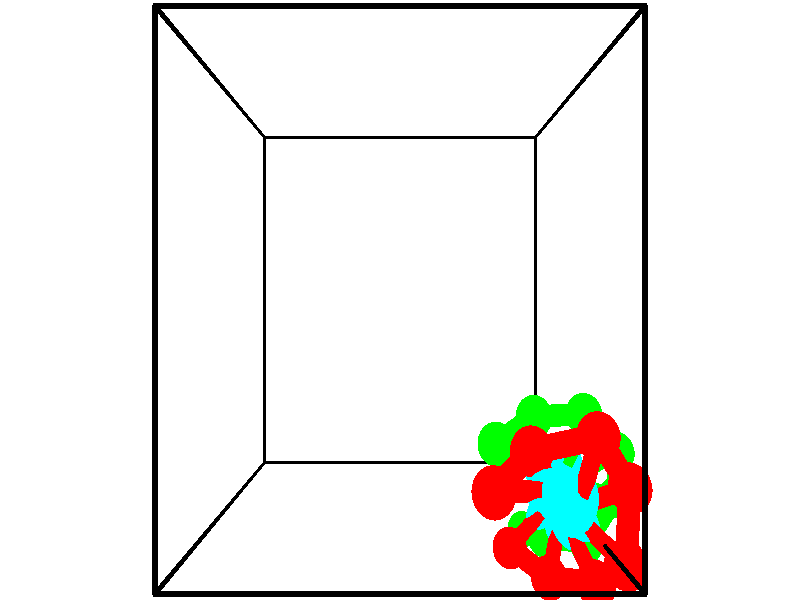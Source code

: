 // switches for output
#declare DRAW_BASES = 1; // possible values are 0, 1; only relevant for DNA ribbons
#declare DRAW_BASES_TYPE = 3; // possible values are 1, 2, 3; only relevant for DNA ribbons
#declare DRAW_FOG = 0; // set to 1 to enable fog

#include "colors.inc"

#include "transforms.inc"
background { rgb <1, 1, 1>}

#default {
   normal{
       ripples 0.25
       frequency 0.20
       turbulence 0.2
       lambda 5
   }
	finish {
		phong 0.1
		phong_size 40.
	}
}

// original window dimensions: 1024x640


// camera settings

camera {
	sky <-0, 1, 0>
	up <-0, 1, 0>
	right 1.6 * <1, 0, 0>
	location <2.5, 2.5, 11.1562>
	look_at <2.5, 2.5, 2.5>
	direction <0, 0, -8.6562>
	angle 67.0682
}


# declare cpy_camera_pos = <2.5, 2.5, 11.1562>;
# if (DRAW_FOG = 1)
fog {
	fog_type 2
	up vnormalize(cpy_camera_pos)
	color rgbt<1,1,1,0.3>
	distance 1e-5
	fog_alt 3e-3
	fog_offset 4
}
# end


// LIGHTS

# declare lum = 6;
global_settings {
	ambient_light rgb lum * <0.05, 0.05, 0.05>
	max_trace_level 15
}# declare cpy_direct_light_amount = 0.25;
light_source
{	1000 * <-1, -1, 1>,
	rgb lum * cpy_direct_light_amount
	parallel
}

light_source
{	1000 * <1, 1, -1>,
	rgb lum * cpy_direct_light_amount
	parallel
}

// strand 0

// nucleotide -1

// particle -1
sphere {
	<3.555123, 0.695711, 4.372171> 0.250000
	pigment { color rgbt <1,0,0,0> }
	no_shadow
}
cylinder {
	<3.860518, 0.769386, 4.619772>,  <4.043754, 0.813591, 4.768332>, 0.100000
	pigment { color rgbt <1,0,0,0> }
	no_shadow
}
cylinder {
	<3.860518, 0.769386, 4.619772>,  <3.555123, 0.695711, 4.372171>, 0.100000
	pigment { color rgbt <1,0,0,0> }
	no_shadow
}

// particle -1
sphere {
	<3.860518, 0.769386, 4.619772> 0.100000
	pigment { color rgbt <1,0,0,0> }
	no_shadow
}
sphere {
	0, 1
	scale<0.080000,0.200000,0.300000>
	matrix <0.636235, -0.379060, -0.671951,
		0.110874, 0.906856, -0.406594,
		0.763486, 0.184188, 0.619002,
		4.089563, 0.824643, 4.805472>
	pigment { color rgbt <0,1,1,0> }
	no_shadow
}
cylinder {
	<4.053300, 1.012957, 4.034578>,  <3.555123, 0.695711, 4.372171>, 0.130000
	pigment { color rgbt <1,0,0,0> }
	no_shadow
}

// nucleotide -1

// particle -1
sphere {
	<4.053300, 1.012957, 4.034578> 0.250000
	pigment { color rgbt <1,0,0,0> }
	no_shadow
}
cylinder {
	<4.200842, 0.776905, 4.321825>,  <4.289367, 0.635274, 4.494173>, 0.100000
	pigment { color rgbt <1,0,0,0> }
	no_shadow
}
cylinder {
	<4.200842, 0.776905, 4.321825>,  <4.053300, 1.012957, 4.034578>, 0.100000
	pigment { color rgbt <1,0,0,0> }
	no_shadow
}

// particle -1
sphere {
	<4.200842, 0.776905, 4.321825> 0.100000
	pigment { color rgbt <1,0,0,0> }
	no_shadow
}
sphere {
	0, 1
	scale<0.080000,0.200000,0.300000>
	matrix <0.445427, -0.565878, -0.693813,
		0.815807, 0.575785, 0.054133,
		0.368855, -0.590130, 0.718118,
		4.311498, 0.599866, 4.537261>
	pigment { color rgbt <0,1,1,0> }
	no_shadow
}
cylinder {
	<4.852855, 1.146790, 3.992243>,  <4.053300, 1.012957, 4.034578>, 0.130000
	pigment { color rgbt <1,0,0,0> }
	no_shadow
}

// nucleotide -1

// particle -1
sphere {
	<4.852855, 1.146790, 3.992243> 0.250000
	pigment { color rgbt <1,0,0,0> }
	no_shadow
}
cylinder {
	<4.694981, 0.796745, 4.104246>,  <4.600256, 0.586719, 4.171448>, 0.100000
	pigment { color rgbt <1,0,0,0> }
	no_shadow
}
cylinder {
	<4.694981, 0.796745, 4.104246>,  <4.852855, 1.146790, 3.992243>, 0.100000
	pigment { color rgbt <1,0,0,0> }
	no_shadow
}

// particle -1
sphere {
	<4.694981, 0.796745, 4.104246> 0.100000
	pigment { color rgbt <1,0,0,0> }
	no_shadow
}
sphere {
	0, 1
	scale<0.080000,0.200000,0.300000>
	matrix <0.174642, -0.370643, -0.912208,
		0.902066, -0.311134, 0.299118,
		-0.394685, -0.875111, 0.280008,
		4.576575, 0.534212, 4.188249>
	pigment { color rgbt <0,1,1,0> }
	no_shadow
}
cylinder {
	<5.258261, 0.621204, 3.916251>,  <4.852855, 1.146790, 3.992243>, 0.130000
	pigment { color rgbt <1,0,0,0> }
	no_shadow
}

// nucleotide -1

// particle -1
sphere {
	<5.258261, 0.621204, 3.916251> 0.250000
	pigment { color rgbt <1,0,0,0> }
	no_shadow
}
cylinder {
	<4.878611, 0.499863, 3.882456>,  <4.650821, 0.427058, 3.862179>, 0.100000
	pigment { color rgbt <1,0,0,0> }
	no_shadow
}
cylinder {
	<4.878611, 0.499863, 3.882456>,  <5.258261, 0.621204, 3.916251>, 0.100000
	pigment { color rgbt <1,0,0,0> }
	no_shadow
}

// particle -1
sphere {
	<4.878611, 0.499863, 3.882456> 0.100000
	pigment { color rgbt <1,0,0,0> }
	no_shadow
}
sphere {
	0, 1
	scale<0.080000,0.200000,0.300000>
	matrix <0.207888, -0.402087, -0.891688,
		0.236525, -0.863888, 0.444695,
		-0.949125, -0.303354, -0.084488,
		4.593873, 0.408857, 3.857109>
	pigment { color rgbt <0,1,1,0> }
	no_shadow
}
cylinder {
	<5.228556, -0.167234, 3.871628>,  <5.258261, 0.621204, 3.916251>, 0.130000
	pigment { color rgbt <1,0,0,0> }
	no_shadow
}

// nucleotide -1

// particle -1
sphere {
	<5.228556, -0.167234, 3.871628> 0.250000
	pigment { color rgbt <1,0,0,0> }
	no_shadow
}
cylinder {
	<4.955311, 0.042194, 3.667969>,  <4.791364, 0.167851, 3.545773>, 0.100000
	pigment { color rgbt <1,0,0,0> }
	no_shadow
}
cylinder {
	<4.955311, 0.042194, 3.667969>,  <5.228556, -0.167234, 3.871628>, 0.100000
	pigment { color rgbt <1,0,0,0> }
	no_shadow
}

// particle -1
sphere {
	<4.955311, 0.042194, 3.667969> 0.100000
	pigment { color rgbt <1,0,0,0> }
	no_shadow
}
sphere {
	0, 1
	scale<0.080000,0.200000,0.300000>
	matrix <0.181211, -0.553846, -0.812661,
		-0.707475, -0.647402, 0.283461,
		-0.683112, 0.523571, -0.509149,
		4.750377, 0.199265, 3.515224>
	pigment { color rgbt <0,1,1,0> }
	no_shadow
}
cylinder {
	<5.060778, -0.587239, 3.277511>,  <5.228556, -0.167234, 3.871628>, 0.130000
	pigment { color rgbt <1,0,0,0> }
	no_shadow
}

// nucleotide -1

// particle -1
sphere {
	<5.060778, -0.587239, 3.277511> 0.250000
	pigment { color rgbt <1,0,0,0> }
	no_shadow
}
cylinder {
	<4.871901, -0.249653, 3.175722>,  <4.758574, -0.047101, 3.114649>, 0.100000
	pigment { color rgbt <1,0,0,0> }
	no_shadow
}
cylinder {
	<4.871901, -0.249653, 3.175722>,  <5.060778, -0.587239, 3.277511>, 0.100000
	pigment { color rgbt <1,0,0,0> }
	no_shadow
}

// particle -1
sphere {
	<4.871901, -0.249653, 3.175722> 0.100000
	pigment { color rgbt <1,0,0,0> }
	no_shadow
}
sphere {
	0, 1
	scale<0.080000,0.200000,0.300000>
	matrix <0.109765, -0.230142, -0.966947,
		-0.874634, -0.484519, 0.016034,
		-0.472194, 0.843965, -0.254473,
		4.730242, 0.003537, 3.099380>
	pigment { color rgbt <0,1,1,0> }
	no_shadow
}
cylinder {
	<4.585812, -0.738038, 2.711298>,  <5.060778, -0.587239, 3.277511>, 0.130000
	pigment { color rgbt <1,0,0,0> }
	no_shadow
}

// nucleotide -1

// particle -1
sphere {
	<4.585812, -0.738038, 2.711298> 0.250000
	pigment { color rgbt <1,0,0,0> }
	no_shadow
}
cylinder {
	<4.678307, -0.350891, 2.671774>,  <4.733803, -0.118603, 2.648059>, 0.100000
	pigment { color rgbt <1,0,0,0> }
	no_shadow
}
cylinder {
	<4.678307, -0.350891, 2.671774>,  <4.585812, -0.738038, 2.711298>, 0.100000
	pigment { color rgbt <1,0,0,0> }
	no_shadow
}

// particle -1
sphere {
	<4.678307, -0.350891, 2.671774> 0.100000
	pigment { color rgbt <1,0,0,0> }
	no_shadow
}
sphere {
	0, 1
	scale<0.080000,0.200000,0.300000>
	matrix <0.118362, -0.128795, -0.984582,
		-0.965671, 0.215976, -0.144341,
		0.231237, 0.967867, -0.098810,
		4.747678, -0.060531, 2.642131>
	pigment { color rgbt <0,1,1,0> }
	no_shadow
}
cylinder {
	<4.128485, -0.566447, 2.196538>,  <4.585812, -0.738038, 2.711298>, 0.130000
	pigment { color rgbt <1,0,0,0> }
	no_shadow
}

// nucleotide -1

// particle -1
sphere {
	<4.128485, -0.566447, 2.196538> 0.250000
	pigment { color rgbt <1,0,0,0> }
	no_shadow
}
cylinder {
	<4.410181, -0.284332, 2.229074>,  <4.579198, -0.115063, 2.248596>, 0.100000
	pigment { color rgbt <1,0,0,0> }
	no_shadow
}
cylinder {
	<4.410181, -0.284332, 2.229074>,  <4.128485, -0.566447, 2.196538>, 0.100000
	pigment { color rgbt <1,0,0,0> }
	no_shadow
}

// particle -1
sphere {
	<4.410181, -0.284332, 2.229074> 0.100000
	pigment { color rgbt <1,0,0,0> }
	no_shadow
}
sphere {
	0, 1
	scale<0.080000,0.200000,0.300000>
	matrix <0.131964, -0.017463, -0.991101,
		-0.697590, 0.708707, -0.105370,
		0.704240, 0.705287, 0.081342,
		4.621453, -0.072746, 2.253477>
	pigment { color rgbt <0,1,1,0> }
	no_shadow
}
// strand 1

// nucleotide -1

// particle -1
sphere {
	<4.610066, -0.789750, 0.754941> 0.250000
	pigment { color rgbt <0,1,0,0> }
	no_shadow
}
cylinder {
	<4.903606, -0.518105, 0.761494>,  <5.079731, -0.355117, 0.765425>, 0.100000
	pigment { color rgbt <0,1,0,0> }
	no_shadow
}
cylinder {
	<4.903606, -0.518105, 0.761494>,  <4.610066, -0.789750, 0.754941>, 0.100000
	pigment { color rgbt <0,1,0,0> }
	no_shadow
}

// particle -1
sphere {
	<4.903606, -0.518105, 0.761494> 0.100000
	pigment { color rgbt <0,1,0,0> }
	no_shadow
}
sphere {
	0, 1
	scale<0.080000,0.200000,0.300000>
	matrix <-0.057093, 0.037630, 0.997659,
		0.676908, -0.733068, 0.066387,
		0.733850, 0.679114, 0.016381,
		5.123762, -0.314371, 0.766408>
	pigment { color rgbt <0,1,1,0> }
	no_shadow
}
cylinder {
	<4.820924, -0.702495, 1.411267>,  <4.610066, -0.789750, 0.754941>, 0.130000
	pigment { color rgbt <0,1,0,0> }
	no_shadow
}

// nucleotide -1

// particle -1
sphere {
	<4.820924, -0.702495, 1.411267> 0.250000
	pigment { color rgbt <0,1,0,0> }
	no_shadow
}
cylinder {
	<5.041264, -0.413040, 1.244934>,  <5.173468, -0.239367, 1.145135>, 0.100000
	pigment { color rgbt <0,1,0,0> }
	no_shadow
}
cylinder {
	<5.041264, -0.413040, 1.244934>,  <4.820924, -0.702495, 1.411267>, 0.100000
	pigment { color rgbt <0,1,0,0> }
	no_shadow
}

// particle -1
sphere {
	<5.041264, -0.413040, 1.244934> 0.100000
	pigment { color rgbt <0,1,0,0> }
	no_shadow
}
sphere {
	0, 1
	scale<0.080000,0.200000,0.300000>
	matrix <0.057048, 0.464426, 0.883773,
		0.832653, -0.510548, 0.214546,
		0.550849, 0.723636, -0.415831,
		5.206518, -0.195949, 1.120185>
	pigment { color rgbt <0,1,1,0> }
	no_shadow
}
cylinder {
	<5.394970, -0.657575, 1.757146>,  <4.820924, -0.702495, 1.411267>, 0.130000
	pigment { color rgbt <0,1,0,0> }
	no_shadow
}

// nucleotide -1

// particle -1
sphere {
	<5.394970, -0.657575, 1.757146> 0.250000
	pigment { color rgbt <0,1,0,0> }
	no_shadow
}
cylinder {
	<5.284336, -0.305168, 1.603622>,  <5.217956, -0.093724, 1.511509>, 0.100000
	pigment { color rgbt <0,1,0,0> }
	no_shadow
}
cylinder {
	<5.284336, -0.305168, 1.603622>,  <5.394970, -0.657575, 1.757146>, 0.100000
	pigment { color rgbt <0,1,0,0> }
	no_shadow
}

// particle -1
sphere {
	<5.284336, -0.305168, 1.603622> 0.100000
	pigment { color rgbt <0,1,0,0> }
	no_shadow
}
sphere {
	0, 1
	scale<0.080000,0.200000,0.300000>
	matrix <0.037629, 0.409011, 0.911753,
		0.960252, 0.237736, -0.146279,
		-0.276586, 0.881018, -0.383808,
		5.201360, -0.040863, 1.488480>
	pigment { color rgbt <0,1,1,0> }
	no_shadow
}
cylinder {
	<5.774006, 0.005492, 1.992172>,  <5.394970, -0.657575, 1.757146>, 0.130000
	pigment { color rgbt <0,1,0,0> }
	no_shadow
}

// nucleotide -1

// particle -1
sphere {
	<5.774006, 0.005492, 1.992172> 0.250000
	pigment { color rgbt <0,1,0,0> }
	no_shadow
}
cylinder {
	<5.390705, 0.094872, 1.920815>,  <5.160725, 0.148499, 1.878000>, 0.100000
	pigment { color rgbt <0,1,0,0> }
	no_shadow
}
cylinder {
	<5.390705, 0.094872, 1.920815>,  <5.774006, 0.005492, 1.992172>, 0.100000
	pigment { color rgbt <0,1,0,0> }
	no_shadow
}

// particle -1
sphere {
	<5.390705, 0.094872, 1.920815> 0.100000
	pigment { color rgbt <0,1,0,0> }
	no_shadow
}
sphere {
	0, 1
	scale<0.080000,0.200000,0.300000>
	matrix <-0.080061, 0.389273, 0.917637,
		0.274490, 0.893609, -0.355131,
		-0.958251, 0.223450, -0.178394,
		5.103230, 0.161906, 1.867296>
	pigment { color rgbt <0,1,1,0> }
	no_shadow
}
cylinder {
	<5.647359, 0.651211, 2.370461>,  <5.774006, 0.005492, 1.992172>, 0.130000
	pigment { color rgbt <0,1,0,0> }
	no_shadow
}

// nucleotide -1

// particle -1
sphere {
	<5.647359, 0.651211, 2.370461> 0.250000
	pigment { color rgbt <0,1,0,0> }
	no_shadow
}
cylinder {
	<5.295654, 0.466179, 2.324995>,  <5.084631, 0.355160, 2.297715>, 0.100000
	pigment { color rgbt <0,1,0,0> }
	no_shadow
}
cylinder {
	<5.295654, 0.466179, 2.324995>,  <5.647359, 0.651211, 2.370461>, 0.100000
	pigment { color rgbt <0,1,0,0> }
	no_shadow
}

// particle -1
sphere {
	<5.295654, 0.466179, 2.324995> 0.100000
	pigment { color rgbt <0,1,0,0> }
	no_shadow
}
sphere {
	0, 1
	scale<0.080000,0.200000,0.300000>
	matrix <-0.254878, 0.255295, 0.932664,
		-0.402413, 0.849026, -0.342372,
		-0.879262, -0.462579, -0.113665,
		5.031876, 0.327405, 2.290896>
	pigment { color rgbt <0,1,1,0> }
	no_shadow
}
cylinder {
	<5.107678, 1.149156, 2.593488>,  <5.647359, 0.651211, 2.370461>, 0.130000
	pigment { color rgbt <0,1,0,0> }
	no_shadow
}

// nucleotide -1

// particle -1
sphere {
	<5.107678, 1.149156, 2.593488> 0.250000
	pigment { color rgbt <0,1,0,0> }
	no_shadow
}
cylinder {
	<4.966480, 0.774979, 2.600855>,  <4.881762, 0.550472, 2.605275>, 0.100000
	pigment { color rgbt <0,1,0,0> }
	no_shadow
}
cylinder {
	<4.966480, 0.774979, 2.600855>,  <5.107678, 1.149156, 2.593488>, 0.100000
	pigment { color rgbt <0,1,0,0> }
	no_shadow
}

// particle -1
sphere {
	<4.966480, 0.774979, 2.600855> 0.100000
	pigment { color rgbt <0,1,0,0> }
	no_shadow
}
sphere {
	0, 1
	scale<0.080000,0.200000,0.300000>
	matrix <-0.356971, 0.152847, 0.921526,
		-0.864851, 0.318720, -0.387880,
		-0.352995, -0.935444, 0.018416,
		4.860582, 0.494345, 2.606380>
	pigment { color rgbt <0,1,1,0> }
	no_shadow
}
cylinder {
	<4.380558, 1.137132, 2.682140>,  <5.107678, 1.149156, 2.593488>, 0.130000
	pigment { color rgbt <0,1,0,0> }
	no_shadow
}

// nucleotide -1

// particle -1
sphere {
	<4.380558, 1.137132, 2.682140> 0.250000
	pigment { color rgbt <0,1,0,0> }
	no_shadow
}
cylinder {
	<4.472992, 0.769463, 2.809715>,  <4.528453, 0.548861, 2.886260>, 0.100000
	pigment { color rgbt <0,1,0,0> }
	no_shadow
}
cylinder {
	<4.472992, 0.769463, 2.809715>,  <4.380558, 1.137132, 2.682140>, 0.100000
	pigment { color rgbt <0,1,0,0> }
	no_shadow
}

// particle -1
sphere {
	<4.472992, 0.769463, 2.809715> 0.100000
	pigment { color rgbt <0,1,0,0> }
	no_shadow
}
sphere {
	0, 1
	scale<0.080000,0.200000,0.300000>
	matrix <-0.201609, 0.275456, 0.939935,
		-0.951816, -0.281506, -0.121659,
		0.231086, -0.919173, 0.318937,
		4.542318, 0.493711, 2.905396>
	pigment { color rgbt <0,1,1,0> }
	no_shadow
}
cylinder {
	<3.801896, 0.873728, 2.983608>,  <4.380558, 1.137132, 2.682140>, 0.130000
	pigment { color rgbt <0,1,0,0> }
	no_shadow
}

// nucleotide -1

// particle -1
sphere {
	<3.801896, 0.873728, 2.983608> 0.250000
	pigment { color rgbt <0,1,0,0> }
	no_shadow
}
cylinder {
	<4.140251, 0.722733, 3.134327>,  <4.343264, 0.632135, 3.224758>, 0.100000
	pigment { color rgbt <0,1,0,0> }
	no_shadow
}
cylinder {
	<4.140251, 0.722733, 3.134327>,  <3.801896, 0.873728, 2.983608>, 0.100000
	pigment { color rgbt <0,1,0,0> }
	no_shadow
}

// particle -1
sphere {
	<4.140251, 0.722733, 3.134327> 0.100000
	pigment { color rgbt <0,1,0,0> }
	no_shadow
}
sphere {
	0, 1
	scale<0.080000,0.200000,0.300000>
	matrix <-0.262218, 0.320854, 0.910107,
		-0.464453, -0.868651, 0.172422,
		0.845887, -0.377489, 0.376798,
		4.394017, 0.609486, 3.247366>
	pigment { color rgbt <0,1,1,0> }
	no_shadow
}
// box output
cylinder {
	<0.000000, 0.000000, 0.000000>,  <5.000000, 0.000000, 0.000000>, 0.025000
	pigment { color rgbt <0,0,0,0> }
	no_shadow
}
cylinder {
	<0.000000, 0.000000, 0.000000>,  <0.000000, 5.000000, 0.000000>, 0.025000
	pigment { color rgbt <0,0,0,0> }
	no_shadow
}
cylinder {
	<0.000000, 0.000000, 0.000000>,  <0.000000, 0.000000, 5.000000>, 0.025000
	pigment { color rgbt <0,0,0,0> }
	no_shadow
}
cylinder {
	<5.000000, 5.000000, 5.000000>,  <0.000000, 5.000000, 5.000000>, 0.025000
	pigment { color rgbt <0,0,0,0> }
	no_shadow
}
cylinder {
	<5.000000, 5.000000, 5.000000>,  <5.000000, 0.000000, 5.000000>, 0.025000
	pigment { color rgbt <0,0,0,0> }
	no_shadow
}
cylinder {
	<5.000000, 5.000000, 5.000000>,  <5.000000, 5.000000, 0.000000>, 0.025000
	pigment { color rgbt <0,0,0,0> }
	no_shadow
}
cylinder {
	<0.000000, 0.000000, 5.000000>,  <0.000000, 5.000000, 5.000000>, 0.025000
	pigment { color rgbt <0,0,0,0> }
	no_shadow
}
cylinder {
	<0.000000, 0.000000, 5.000000>,  <5.000000, 0.000000, 5.000000>, 0.025000
	pigment { color rgbt <0,0,0,0> }
	no_shadow
}
cylinder {
	<5.000000, 5.000000, 0.000000>,  <0.000000, 5.000000, 0.000000>, 0.025000
	pigment { color rgbt <0,0,0,0> }
	no_shadow
}
cylinder {
	<5.000000, 5.000000, 0.000000>,  <5.000000, 0.000000, 0.000000>, 0.025000
	pigment { color rgbt <0,0,0,0> }
	no_shadow
}
cylinder {
	<5.000000, 0.000000, 5.000000>,  <5.000000, 0.000000, 0.000000>, 0.025000
	pigment { color rgbt <0,0,0,0> }
	no_shadow
}
cylinder {
	<0.000000, 5.000000, 0.000000>,  <0.000000, 5.000000, 5.000000>, 0.025000
	pigment { color rgbt <0,0,0,0> }
	no_shadow
}
// end of box output
